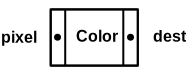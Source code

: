<?xml version="1.0" encoding="UTF-8"?>
<dia:diagram xmlns:dia="http://www.lysator.liu.se/~alla/dia/"><dia:layer name="Background" visible="true"><dia:group><dia:group><dia:object type="Standard - Box" version="0" id="O0"><dia:attribute name="obj_pos"><dia:point val="4.985,2.385"/></dia:attribute><dia:attribute name="obj_bb"><dia:rectangle val="4.935,2.335;9.39,5.245"/></dia:attribute><dia:attribute name="elem_corner"><dia:point val="4.985,2.385"/></dia:attribute><dia:attribute name="elem_width"><dia:real val="4.355"/></dia:attribute><dia:attribute name="elem_height"><dia:real val="2.81"/></dia:attribute><dia:attribute name="show_background"><dia:boolean val="true"/></dia:attribute></dia:object><dia:object type="Standard - Line" version="0" id="O1"><dia:attribute name="obj_pos"><dia:point val="4.985,5.195"/></dia:attribute><dia:attribute name="obj_bb"><dia:rectangle val="4.935,5.145;9.39,5.245"/></dia:attribute><dia:attribute name="conn_endpoints"><dia:point val="4.985,5.195"/><dia:point val="9.34,5.195"/></dia:attribute><dia:attribute name="numcp"><dia:int val="11"/></dia:attribute><dia:connections><dia:connection handle="0" to="O0" connection="5"/><dia:connection handle="1" to="O0" connection="7"/></dia:connections></dia:object><dia:object type="Standard - Line" version="0" id="O2"><dia:attribute name="obj_pos"><dia:point val="4.985,2.385"/></dia:attribute><dia:attribute name="obj_bb"><dia:rectangle val="4.935,2.335;9.39,2.435"/></dia:attribute><dia:attribute name="conn_endpoints"><dia:point val="4.985,2.385"/><dia:point val="9.34,2.385"/></dia:attribute><dia:attribute name="numcp"><dia:int val="11"/></dia:attribute><dia:connections><dia:connection handle="0" to="O0" connection="0"/><dia:connection handle="1" to="O0" connection="2"/></dia:connections></dia:object><dia:object type="Standard - Line" version="0" id="O3"><dia:attribute name="obj_pos"><dia:point val="4.985,2.385"/></dia:attribute><dia:attribute name="obj_bb"><dia:rectangle val="4.935,2.335;5.035,5.245"/></dia:attribute><dia:attribute name="conn_endpoints"><dia:point val="4.985,2.385"/><dia:point val="4.985,5.195"/></dia:attribute><dia:attribute name="numcp"><dia:int val="1"/></dia:attribute><dia:connections><dia:connection handle="0" to="O0" connection="0"/><dia:connection handle="1" to="O0" connection="5"/></dia:connections></dia:object><dia:object type="Standard - Line" version="0" id="O4"><dia:attribute name="obj_pos"><dia:point val="8.615,2.385"/></dia:attribute><dia:attribute name="obj_bb"><dia:rectangle val="8.565,2.335;8.665,5.245"/></dia:attribute><dia:attribute name="conn_endpoints"><dia:point val="8.615,2.385"/><dia:point val="8.615,5.195"/></dia:attribute><dia:attribute name="numcp"><dia:int val="1"/></dia:attribute><dia:connections><dia:connection handle="0" to="O2" connection="9"/><dia:connection handle="1" to="O1" connection="9"/></dia:connections></dia:object><dia:object type="Standard - Line" version="0" id="O5"><dia:attribute name="obj_pos"><dia:point val="9.34,5.195"/></dia:attribute><dia:attribute name="obj_bb"><dia:rectangle val="9.29,2.335;9.39,5.245"/></dia:attribute><dia:attribute name="conn_endpoints"><dia:point val="9.34,5.195"/><dia:point val="9.34,2.385"/></dia:attribute><dia:attribute name="numcp"><dia:int val="1"/></dia:attribute><dia:connections><dia:connection handle="0" to="O0" connection="7"/><dia:connection handle="1" to="O0" connection="2"/></dia:connections></dia:object><dia:object type="Standard - Line" version="0" id="O6"><dia:attribute name="obj_pos"><dia:point val="5.711,2.385"/></dia:attribute><dia:attribute name="obj_bb"><dia:rectangle val="5.661,2.335;5.761,5.245"/></dia:attribute><dia:attribute name="conn_endpoints"><dia:point val="5.711,2.385"/><dia:point val="5.711,5.195"/></dia:attribute><dia:attribute name="numcp"><dia:int val="1"/></dia:attribute><dia:connections><dia:connection handle="0" to="O2" connection="1"/><dia:connection handle="1" to="O1" connection="1"/></dia:connections></dia:object></dia:group><dia:object type="Electric - connpoint" version="0" id="O7"><dia:attribute name="obj_pos"><dia:point val="7.235,2.035"/></dia:attribute><dia:attribute name="obj_bb"><dia:rectangle val="7.2,2;10.752,5.552"/></dia:attribute><dia:attribute name="elem_corner"><dia:point val="7.235,2.035"/></dia:attribute><dia:attribute name="elem_width"><dia:real val="3.482"/></dia:attribute><dia:attribute name="elem_height"><dia:real val="3.482"/></dia:attribute><dia:attribute name="show_background"><dia:boolean val="true"/></dia:attribute><dia:attribute name="flip_horizontal"><dia:boolean val="true"/></dia:attribute><dia:attribute name="flip_vertical"><dia:boolean val="true"/></dia:attribute><dia:attribute name="padding"><dia:real val="0.354"/></dia:attribute></dia:object><dia:object type="Electric - connpoint" version="0" id="O8"><dia:attribute name="obj_pos"><dia:point val="3.585,2.035"/></dia:attribute><dia:attribute name="obj_bb"><dia:rectangle val="3.55,2;7.102,5.552"/></dia:attribute><dia:attribute name="elem_corner"><dia:point val="3.585,2.035"/></dia:attribute><dia:attribute name="elem_width"><dia:real val="3.482"/></dia:attribute><dia:attribute name="elem_height"><dia:real val="3.482"/></dia:attribute><dia:attribute name="show_background"><dia:boolean val="true"/></dia:attribute><dia:attribute name="flip_horizontal"><dia:boolean val="true"/></dia:attribute><dia:attribute name="flip_vertical"><dia:boolean val="true"/></dia:attribute><dia:attribute name="padding"><dia:real val="0.354"/></dia:attribute></dia:object><dia:object type="Standard - Text" version="0" id="O9"><dia:attribute name="obj_pos"><dia:point val="6.25,4"/></dia:attribute><dia:attribute name="obj_bb"><dia:rectangle val="6.25,3.2;8.2,4.5"/></dia:attribute><dia:attribute name="text"><dia:composite type="text"><dia:attribute name="string"><dia:string>#Color#</dia:string></dia:attribute><dia:attribute name="font"><dia:font family="arial" style="80" name="Helvetica-Bold"/></dia:attribute><dia:attribute name="height"><dia:real val="1"/></dia:attribute><dia:attribute name="pos"><dia:point val="6.25,4"/></dia:attribute><dia:attribute name="color"><dia:color val="#000000"/></dia:attribute><dia:attribute name="alignment"><dia:enum val="0"/></dia:attribute></dia:composite></dia:attribute></dia:object><dia:object type="Standard - Text" version="0" id="O10"><dia:attribute name="obj_pos"><dia:point val="10.1,4"/></dia:attribute><dia:attribute name="obj_bb"><dia:rectangle val="10.1,3.2;11.6,4.5"/></dia:attribute><dia:attribute name="text"><dia:composite type="text"><dia:attribute name="string"><dia:string>#dest#</dia:string></dia:attribute><dia:attribute name="font"><dia:font family="arial" style="80" name="Helvetica-Bold"/></dia:attribute><dia:attribute name="height"><dia:real val="1"/></dia:attribute><dia:attribute name="pos"><dia:point val="10.1,4"/></dia:attribute><dia:attribute name="color"><dia:color val="#000000"/></dia:attribute><dia:attribute name="alignment"><dia:enum val="0"/></dia:attribute></dia:composite></dia:attribute></dia:object><dia:object type="Standard - Text" version="0" id="O11"><dia:attribute name="obj_pos"><dia:point val="2.5,4.05"/></dia:attribute><dia:attribute name="obj_bb"><dia:rectangle val="2.5,3.25;4.15,4.55"/></dia:attribute><dia:attribute name="text"><dia:composite type="text"><dia:attribute name="string"><dia:string>#pixel#</dia:string></dia:attribute><dia:attribute name="font"><dia:font family="arial" style="80" name="Helvetica-Bold"/></dia:attribute><dia:attribute name="height"><dia:real val="1"/></dia:attribute><dia:attribute name="pos"><dia:point val="2.5,4.05"/></dia:attribute><dia:attribute name="color"><dia:color val="#000000"/></dia:attribute><dia:attribute name="alignment"><dia:enum val="0"/></dia:attribute></dia:composite></dia:attribute></dia:object></dia:group></dia:layer></dia:diagram>
